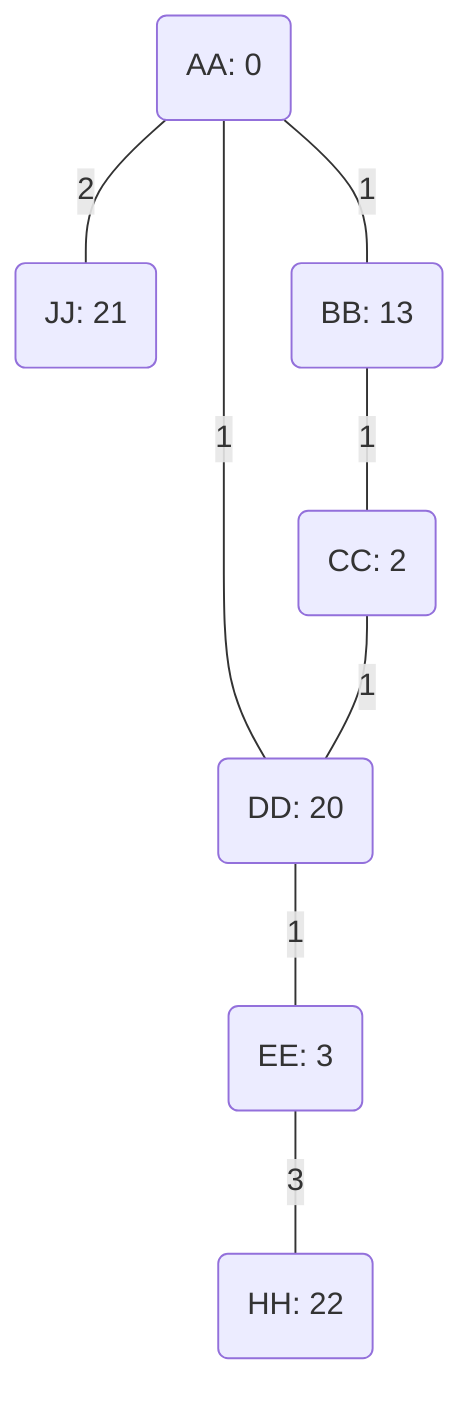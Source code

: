 flowchart TD
        AA(AA: 0)
        AA---|1|DD
        AA---|2|JJ
        AA ---|1|BB
        BB(BB: 13)
        BB ---|1| CC
        CC(CC: 2)
        CC ---|1| DD
        DD(DD: 20)
        DD ---|1| EE
        EE(EE: 3)
        EE---|3|HH
        HH(HH: 22)
        JJ(JJ: 21)